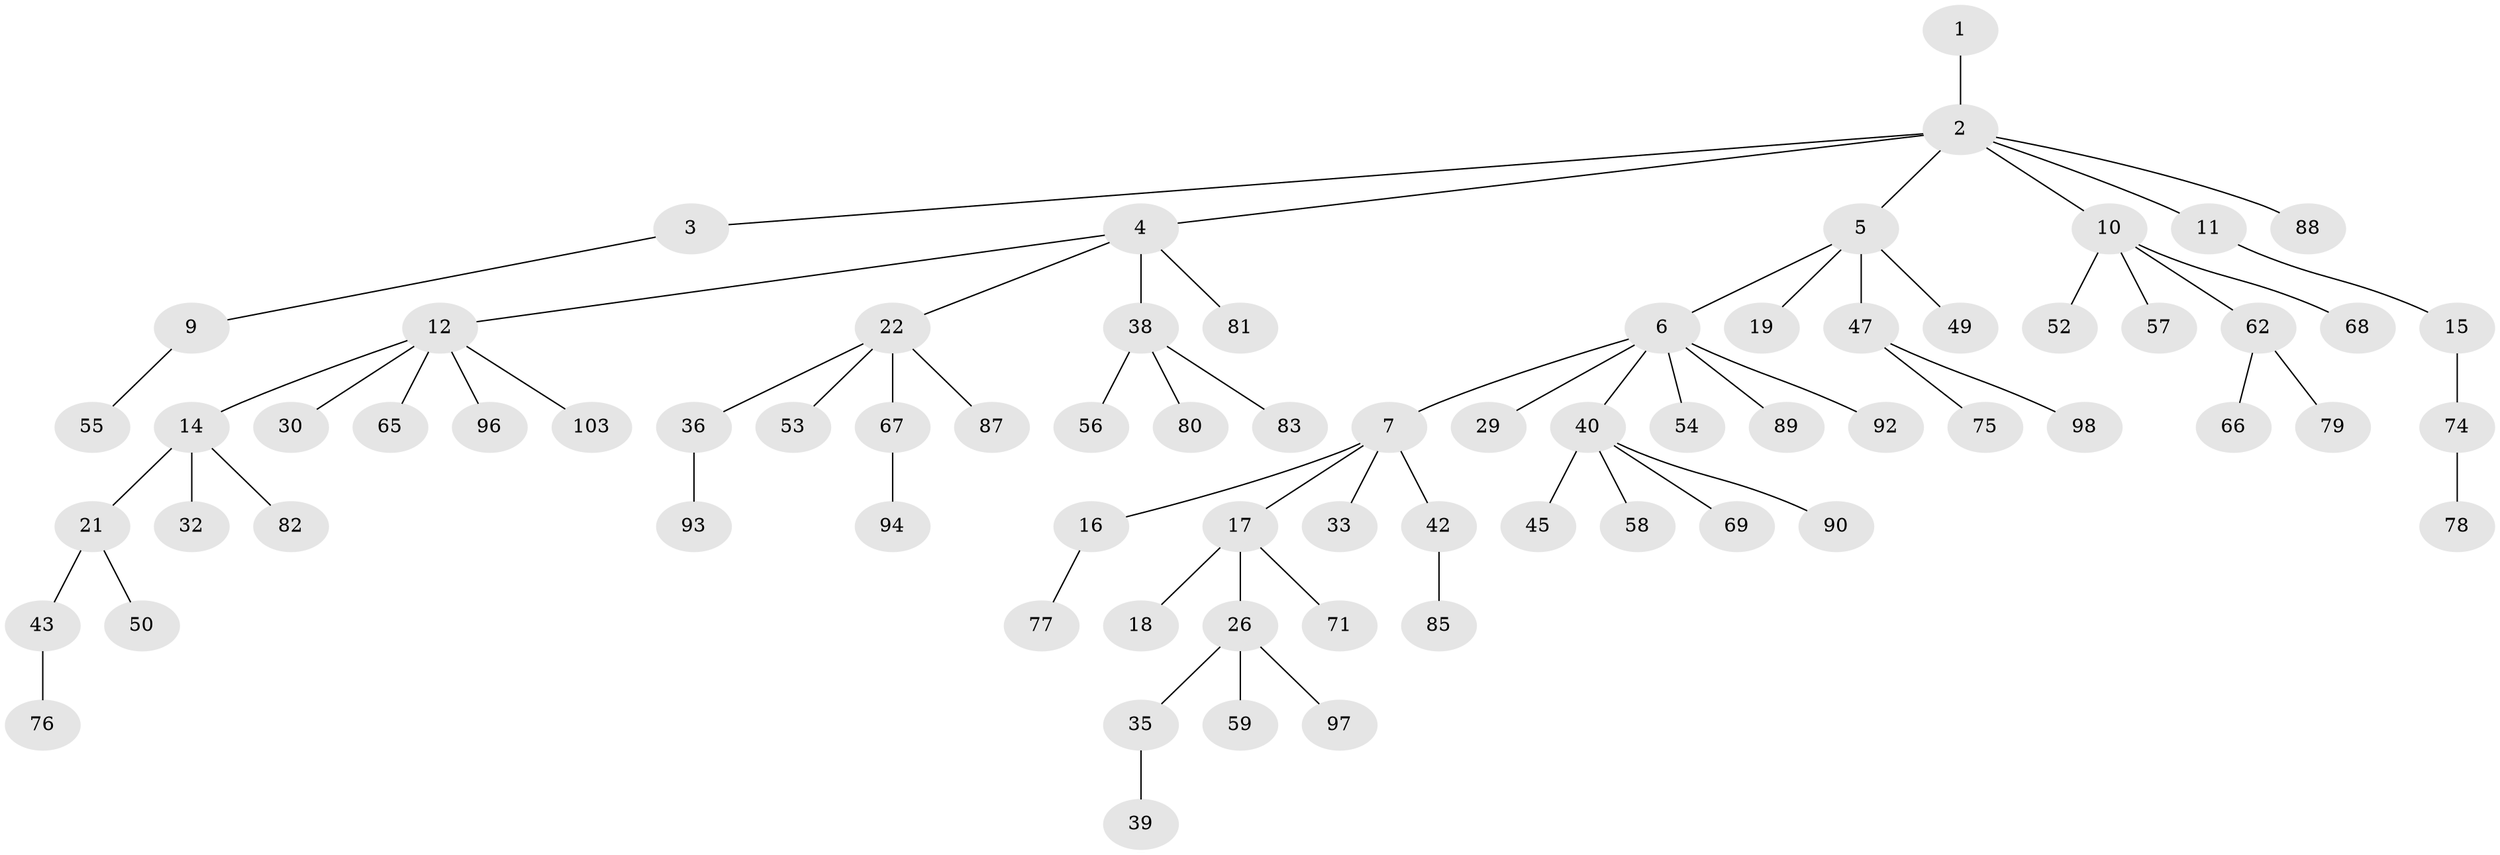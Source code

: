 // Generated by graph-tools (version 1.1) at 2025/24/03/03/25 07:24:06]
// undirected, 72 vertices, 71 edges
graph export_dot {
graph [start="1"]
  node [color=gray90,style=filled];
  1 [super="+73"];
  2 [super="+63"];
  3;
  4 [super="+27"];
  5 [super="+8"];
  6 [super="+24"];
  7 [super="+34"];
  9 [super="+64"];
  10 [super="+51"];
  11;
  12 [super="+13"];
  14 [super="+31"];
  15 [super="+28"];
  16 [super="+46"];
  17 [super="+41"];
  18 [super="+20"];
  19;
  21 [super="+25"];
  22 [super="+23"];
  26 [super="+37"];
  29;
  30;
  32;
  33 [super="+95"];
  35;
  36 [super="+61"];
  38 [super="+48"];
  39;
  40 [super="+44"];
  42 [super="+86"];
  43 [super="+91"];
  45;
  47 [super="+84"];
  49;
  50 [super="+99"];
  52;
  53;
  54 [super="+102"];
  55 [super="+100"];
  56;
  57 [super="+60"];
  58;
  59 [super="+70"];
  62 [super="+101"];
  65;
  66;
  67 [super="+72"];
  68;
  69;
  71;
  74 [super="+104"];
  75;
  76;
  77;
  78;
  79;
  80;
  81;
  82;
  83;
  85;
  87;
  88;
  89;
  90;
  92;
  93;
  94;
  96;
  97;
  98;
  103;
  1 -- 2;
  2 -- 3;
  2 -- 4;
  2 -- 5;
  2 -- 10;
  2 -- 11;
  2 -- 88;
  3 -- 9;
  4 -- 12;
  4 -- 22;
  4 -- 38;
  4 -- 81;
  5 -- 6;
  5 -- 19;
  5 -- 49;
  5 -- 47;
  6 -- 7;
  6 -- 40;
  6 -- 54;
  6 -- 89;
  6 -- 92;
  6 -- 29;
  7 -- 16;
  7 -- 17;
  7 -- 33;
  7 -- 42;
  9 -- 55;
  10 -- 62;
  10 -- 68;
  10 -- 57;
  10 -- 52;
  11 -- 15;
  12 -- 14;
  12 -- 30;
  12 -- 65;
  12 -- 96;
  12 -- 103;
  14 -- 21;
  14 -- 32;
  14 -- 82;
  15 -- 74;
  16 -- 77;
  17 -- 18;
  17 -- 26;
  17 -- 71;
  21 -- 50;
  21 -- 43;
  22 -- 67;
  22 -- 87;
  22 -- 36;
  22 -- 53;
  26 -- 35;
  26 -- 59;
  26 -- 97;
  35 -- 39;
  36 -- 93;
  38 -- 56;
  38 -- 80;
  38 -- 83;
  40 -- 58;
  40 -- 69;
  40 -- 90;
  40 -- 45;
  42 -- 85;
  43 -- 76;
  47 -- 75;
  47 -- 98;
  62 -- 66;
  62 -- 79;
  67 -- 94;
  74 -- 78;
}
